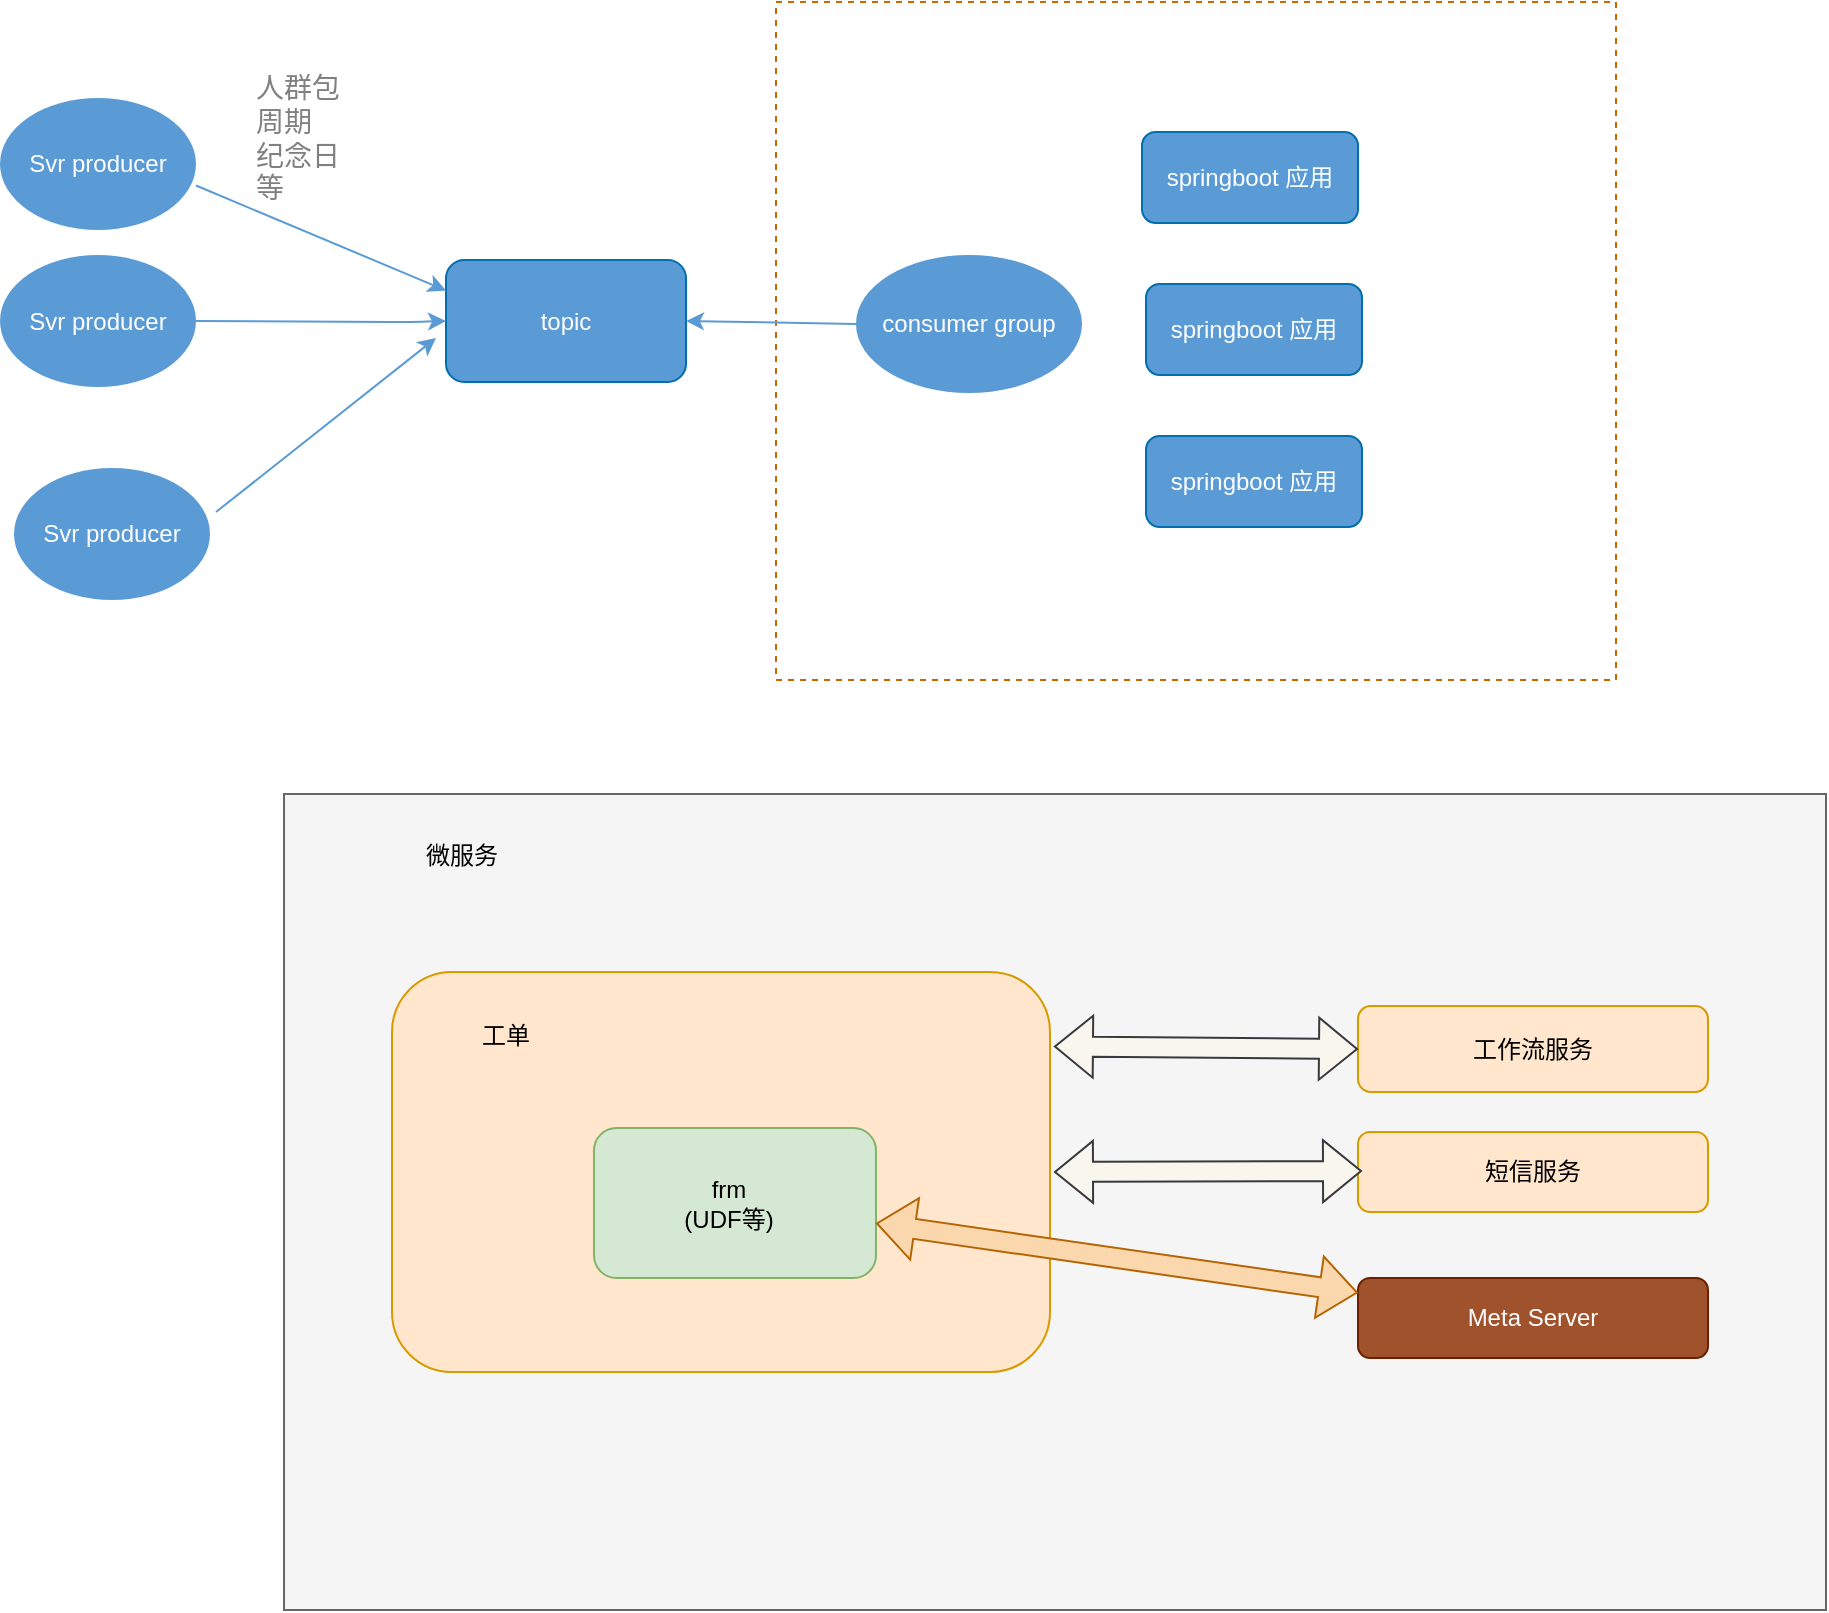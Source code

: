 <mxfile version="15.7.0" type="github">
  <diagram id="raZKpyhwilZSGGpxjZMO" name="第 1 页">
    <mxGraphModel dx="1697" dy="519" grid="0" gridSize="10" guides="1" tooltips="1" connect="1" arrows="1" fold="1" page="0" pageScale="1" pageWidth="827" pageHeight="1169" math="0" shadow="0">
      <root>
        <mxCell id="0" />
        <mxCell id="1" parent="0" />
        <mxCell id="t4GL8QBkgqgvGyavuppa-11" value="" style="rounded=0;whiteSpace=wrap;html=1;fillColor=#f5f5f5;fontColor=#333333;strokeColor=#666666;" parent="1" vertex="1">
          <mxGeometry x="409" y="816" width="771" height="408" as="geometry" />
        </mxCell>
        <mxCell id="L_LvXFgoSKImoAr_1Arw-1" value="" style="rounded=0;whiteSpace=wrap;html=1;fillColor=#FFFFFF;dashed=1;strokeColor=#CC6600;" parent="1" vertex="1">
          <mxGeometry x="655" y="420" width="420" height="339" as="geometry" />
        </mxCell>
        <mxCell id="L_LvXFgoSKImoAr_1Arw-2" value="topic" style="rounded=1;whiteSpace=wrap;html=1;strokeColor=#006EAF;fontColor=#ffffff;fillColor=#5b9bd5;" parent="1" vertex="1">
          <mxGeometry x="490" y="549" width="120" height="61" as="geometry" />
        </mxCell>
        <mxCell id="L_LvXFgoSKImoAr_1Arw-3" value="" style="endArrow=classic;html=1;strokeColor=#5b9bd5;exitX=1;exitY=0.663;exitDx=0;exitDy=0;exitPerimeter=0;entryX=0;entryY=0.25;entryDx=0;entryDy=0;" parent="1" source="L_LvXFgoSKImoAr_1Arw-4" target="L_LvXFgoSKImoAr_1Arw-2" edge="1">
          <mxGeometry width="50" height="50" relative="1" as="geometry">
            <mxPoint x="367" y="562" as="sourcePoint" />
            <mxPoint x="482" y="562" as="targetPoint" />
          </mxGeometry>
        </mxCell>
        <mxCell id="L_LvXFgoSKImoAr_1Arw-4" value="&lt;font color=&quot;#ffffff&quot;&gt;Svr producer&lt;/font&gt;" style="ellipse;whiteSpace=wrap;html=1;fillColor=#5b9bd5;strokeColor=none;" parent="1" vertex="1">
          <mxGeometry x="267" y="468" width="98" height="66" as="geometry" />
        </mxCell>
        <mxCell id="L_LvXFgoSKImoAr_1Arw-5" value="&lt;font style=&quot;font-size: 14px&quot; color=&quot;#808080&quot;&gt;人群包&lt;br&gt;&lt;div style=&quot;text-align: justify&quot;&gt;&lt;span&gt;周期&lt;/span&gt;&lt;/div&gt;纪念日&lt;br&gt;&lt;div style=&quot;text-align: justify&quot;&gt;&lt;span&gt;等&lt;/span&gt;&lt;/div&gt;&lt;/font&gt;" style="text;html=1;strokeColor=none;fillColor=none;align=center;verticalAlign=middle;whiteSpace=wrap;rounded=0;" parent="1" vertex="1">
          <mxGeometry x="361" y="441" width="110" height="93" as="geometry" />
        </mxCell>
        <mxCell id="L_LvXFgoSKImoAr_1Arw-6" value="&lt;font color=&quot;#ffffff&quot;&gt;consumer group&lt;/font&gt;" style="ellipse;whiteSpace=wrap;html=1;fillColor=#5b9bd5;strokeColor=none;" parent="1" vertex="1">
          <mxGeometry x="695" y="546.5" width="113" height="69" as="geometry" />
        </mxCell>
        <mxCell id="L_LvXFgoSKImoAr_1Arw-7" value="&lt;font color=&quot;#ffffff&quot;&gt;Svr producer&lt;/font&gt;" style="ellipse;whiteSpace=wrap;html=1;fillColor=#5b9bd5;strokeColor=none;" parent="1" vertex="1">
          <mxGeometry x="267" y="546.5" width="98" height="66" as="geometry" />
        </mxCell>
        <mxCell id="L_LvXFgoSKImoAr_1Arw-8" value="" style="endArrow=classic;html=1;strokeColor=#5b9bd5;exitX=1;exitY=0.5;exitDx=0;exitDy=0;entryX=0;entryY=0.5;entryDx=0;entryDy=0;" parent="1" source="L_LvXFgoSKImoAr_1Arw-7" target="L_LvXFgoSKImoAr_1Arw-2" edge="1">
          <mxGeometry width="50" height="50" relative="1" as="geometry">
            <mxPoint x="371" y="552.758" as="sourcePoint" />
            <mxPoint x="492" y="572" as="targetPoint" />
            <Array as="points">
              <mxPoint x="472" y="580" />
            </Array>
          </mxGeometry>
        </mxCell>
        <mxCell id="L_LvXFgoSKImoAr_1Arw-9" value="&lt;font color=&quot;#ffffff&quot;&gt;Svr producer&lt;/font&gt;" style="ellipse;whiteSpace=wrap;html=1;fillColor=#5b9bd5;strokeColor=none;" parent="1" vertex="1">
          <mxGeometry x="274" y="653" width="98" height="66" as="geometry" />
        </mxCell>
        <mxCell id="L_LvXFgoSKImoAr_1Arw-10" value="" style="endArrow=classic;html=1;strokeColor=#5b9bd5;" parent="1" edge="1">
          <mxGeometry width="50" height="50" relative="1" as="geometry">
            <mxPoint x="375" y="675" as="sourcePoint" />
            <mxPoint x="485" y="588" as="targetPoint" />
          </mxGeometry>
        </mxCell>
        <mxCell id="L_LvXFgoSKImoAr_1Arw-11" value="" style="endArrow=classic;html=1;strokeColor=#5b9bd5;exitX=0;exitY=0.5;exitDx=0;exitDy=0;entryX=1;entryY=0.5;entryDx=0;entryDy=0;" parent="1" source="L_LvXFgoSKImoAr_1Arw-6" target="L_LvXFgoSKImoAr_1Arw-2" edge="1">
          <mxGeometry width="50" height="50" relative="1" as="geometry">
            <mxPoint x="375" y="521.758" as="sourcePoint" />
            <mxPoint x="500" y="574.25" as="targetPoint" />
          </mxGeometry>
        </mxCell>
        <mxCell id="L_LvXFgoSKImoAr_1Arw-12" value="springboot 应用" style="rounded=1;whiteSpace=wrap;html=1;strokeColor=#006EAF;fontColor=#ffffff;fillColor=#5b9bd5;" parent="1" vertex="1">
          <mxGeometry x="838" y="485" width="108" height="45.5" as="geometry" />
        </mxCell>
        <mxCell id="L_LvXFgoSKImoAr_1Arw-13" value="springboot 应用" style="rounded=1;whiteSpace=wrap;html=1;strokeColor=#006EAF;fontColor=#ffffff;fillColor=#5b9bd5;" parent="1" vertex="1">
          <mxGeometry x="840" y="561" width="108" height="45.5" as="geometry" />
        </mxCell>
        <mxCell id="L_LvXFgoSKImoAr_1Arw-14" value="springboot 应用" style="rounded=1;whiteSpace=wrap;html=1;strokeColor=#006EAF;fontColor=#ffffff;fillColor=#5b9bd5;" parent="1" vertex="1">
          <mxGeometry x="840" y="637" width="108" height="45.5" as="geometry" />
        </mxCell>
        <mxCell id="t4GL8QBkgqgvGyavuppa-1" value="" style="rounded=1;whiteSpace=wrap;html=1;fillColor=#ffe6cc;strokeColor=#d79b00;" parent="1" vertex="1">
          <mxGeometry x="463" y="905" width="329" height="200" as="geometry" />
        </mxCell>
        <mxCell id="t4GL8QBkgqgvGyavuppa-4" value="" style="rounded=1;whiteSpace=wrap;html=1;fillColor=#d5e8d4;strokeColor=#82b366;" parent="1" vertex="1">
          <mxGeometry x="564" y="983" width="141" height="75" as="geometry" />
        </mxCell>
        <mxCell id="t4GL8QBkgqgvGyavuppa-6" value="frm&lt;br&gt;(UDF等)" style="text;html=1;strokeColor=none;fillColor=none;align=center;verticalAlign=middle;whiteSpace=wrap;rounded=0;" parent="1" vertex="1">
          <mxGeometry x="590" y="998" width="82.5" height="45" as="geometry" />
        </mxCell>
        <mxCell id="t4GL8QBkgqgvGyavuppa-10" value="工单" style="text;html=1;strokeColor=none;fillColor=none;align=center;verticalAlign=middle;whiteSpace=wrap;rounded=0;" parent="1" vertex="1">
          <mxGeometry x="490" y="922" width="60" height="30" as="geometry" />
        </mxCell>
        <mxCell id="t4GL8QBkgqgvGyavuppa-12" value="工作流服务" style="rounded=1;whiteSpace=wrap;html=1;fillColor=#ffe6cc;strokeColor=#d79b00;" parent="1" vertex="1">
          <mxGeometry x="946" y="922" width="175" height="43" as="geometry" />
        </mxCell>
        <mxCell id="t4GL8QBkgqgvGyavuppa-13" value="短信服务" style="rounded=1;whiteSpace=wrap;html=1;fillColor=#ffe6cc;strokeColor=#d79b00;" parent="1" vertex="1">
          <mxGeometry x="946" y="985" width="175" height="40" as="geometry" />
        </mxCell>
        <mxCell id="t4GL8QBkgqgvGyavuppa-14" value="微服务" style="text;html=1;strokeColor=none;fillColor=none;align=center;verticalAlign=middle;whiteSpace=wrap;rounded=0;" parent="1" vertex="1">
          <mxGeometry x="468" y="832" width="60" height="30" as="geometry" />
        </mxCell>
        <mxCell id="uNWxfV7Tc-PzDn29VgnT-2" value="" style="shape=flexArrow;endArrow=classic;startArrow=classic;html=1;rounded=0;entryX=0;entryY=0.5;entryDx=0;entryDy=0;fillColor=#f9f7ed;strokeColor=#36393d;exitX=1.006;exitY=0.186;exitDx=0;exitDy=0;exitPerimeter=0;" edge="1" parent="1" source="t4GL8QBkgqgvGyavuppa-1" target="t4GL8QBkgqgvGyavuppa-12">
          <mxGeometry width="100" height="100" relative="1" as="geometry">
            <mxPoint x="792" y="962" as="sourcePoint" />
            <mxPoint x="892" y="862" as="targetPoint" />
          </mxGeometry>
        </mxCell>
        <mxCell id="uNWxfV7Tc-PzDn29VgnT-4" value="" style="shape=flexArrow;endArrow=classic;startArrow=classic;html=1;rounded=0;entryX=0;entryY=0.5;entryDx=0;entryDy=0;fillColor=#f9f7ed;strokeColor=#36393d;" edge="1" parent="1">
          <mxGeometry width="100" height="100" relative="1" as="geometry">
            <mxPoint x="794" y="1005" as="sourcePoint" />
            <mxPoint x="948" y="1004.5" as="targetPoint" />
          </mxGeometry>
        </mxCell>
        <mxCell id="uNWxfV7Tc-PzDn29VgnT-6" value="Meta Server" style="rounded=1;whiteSpace=wrap;html=1;fillColor=#a0522d;strokeColor=#6D1F00;fontColor=#ffffff;" vertex="1" parent="1">
          <mxGeometry x="946" y="1058" width="175" height="40" as="geometry" />
        </mxCell>
        <mxCell id="uNWxfV7Tc-PzDn29VgnT-7" value="" style="shape=flexArrow;endArrow=classic;startArrow=classic;html=1;rounded=0;fillColor=#fad7ac;strokeColor=#b46504;" edge="1" parent="1" source="t4GL8QBkgqgvGyavuppa-4" target="uNWxfV7Tc-PzDn29VgnT-6">
          <mxGeometry width="100" height="100" relative="1" as="geometry">
            <mxPoint x="877" y="1200" as="sourcePoint" />
            <mxPoint x="977" y="1100" as="targetPoint" />
          </mxGeometry>
        </mxCell>
      </root>
    </mxGraphModel>
  </diagram>
</mxfile>
